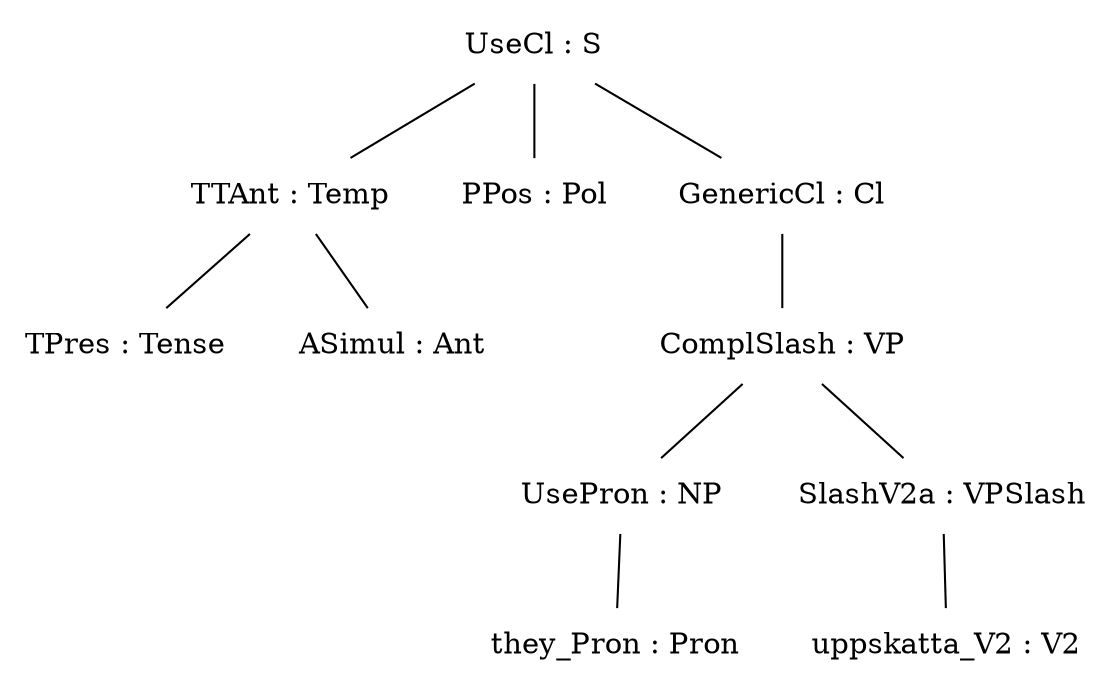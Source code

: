 graph {
n0[label = "UseCl : S", style = "solid", shape = "plaintext"] ;
n0_0[label = "TTAnt : Temp", style = "solid", shape = "plaintext"] ;
n0 -- n0_0 [style = "solid"];
n0_0_0[label = "TPres : Tense", style = "solid", shape = "plaintext"] ;
n0_0 -- n0_0_0 [style = "solid"];
n1_0_0[label = "ASimul : Ant", style = "solid", shape = "plaintext"] ;
n0_0 -- n1_0_0 [style = "solid"];
n1_0[label = "PPos : Pol", style = "solid", shape = "plaintext"] ;
n0 -- n1_0 [style = "solid"];
n2_0[label = "GenericCl : Cl", style = "solid", shape = "plaintext"] ;
n0 -- n2_0 [style = "solid"];
n0_2_0[label = "ComplSlash : VP", style = "solid", shape = "plaintext"] ;
n2_0 -- n0_2_0 [style = "solid"];
n0_0_2_0[label = "UsePron : NP", style = "solid", shape = "plaintext"] ;
n0_2_0 -- n0_0_2_0 [style = "solid"];
n0_0_0_2_0[label = "they_Pron : Pron", style = "solid", shape = "plaintext"] ;
n0_0_2_0 -- n0_0_0_2_0 [style = "solid"];
n1_0_2_0[label = "SlashV2a : VPSlash", style = "solid", shape = "plaintext"] ;
n0_2_0 -- n1_0_2_0 [style = "solid"];
n0_1_0_2_0[label = "uppskatta_V2 : V2", style = "solid", shape = "plaintext"] ;
n1_0_2_0 -- n0_1_0_2_0 [style = "solid"];
}
